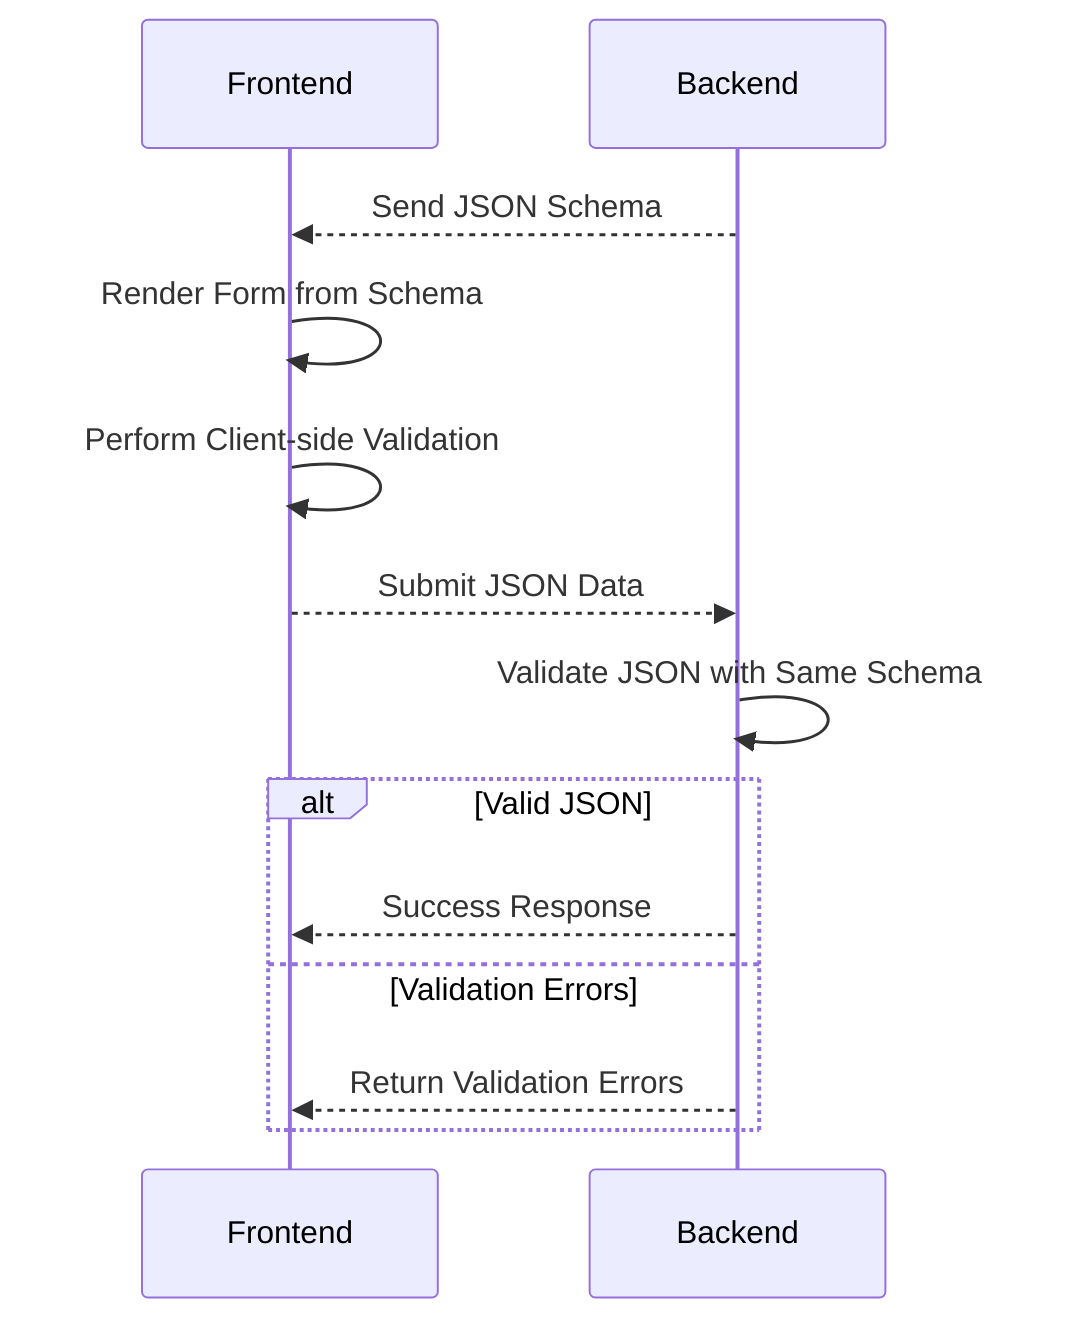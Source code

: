 sequenceDiagram
    participant Client as Frontend
    participant Server as Backend

    Server-->>Client: Send JSON Schema
    Client->>Client: Render Form from Schema
    Client->>Client: Perform Client-side Validation
    Client-->>Server: Submit JSON Data
    Server->>Server: Validate JSON with Same Schema
    alt Valid JSON
        Server-->>Client: Success Response
    else Validation Errors
        Server-->>Client: Return Validation Errors
    end
